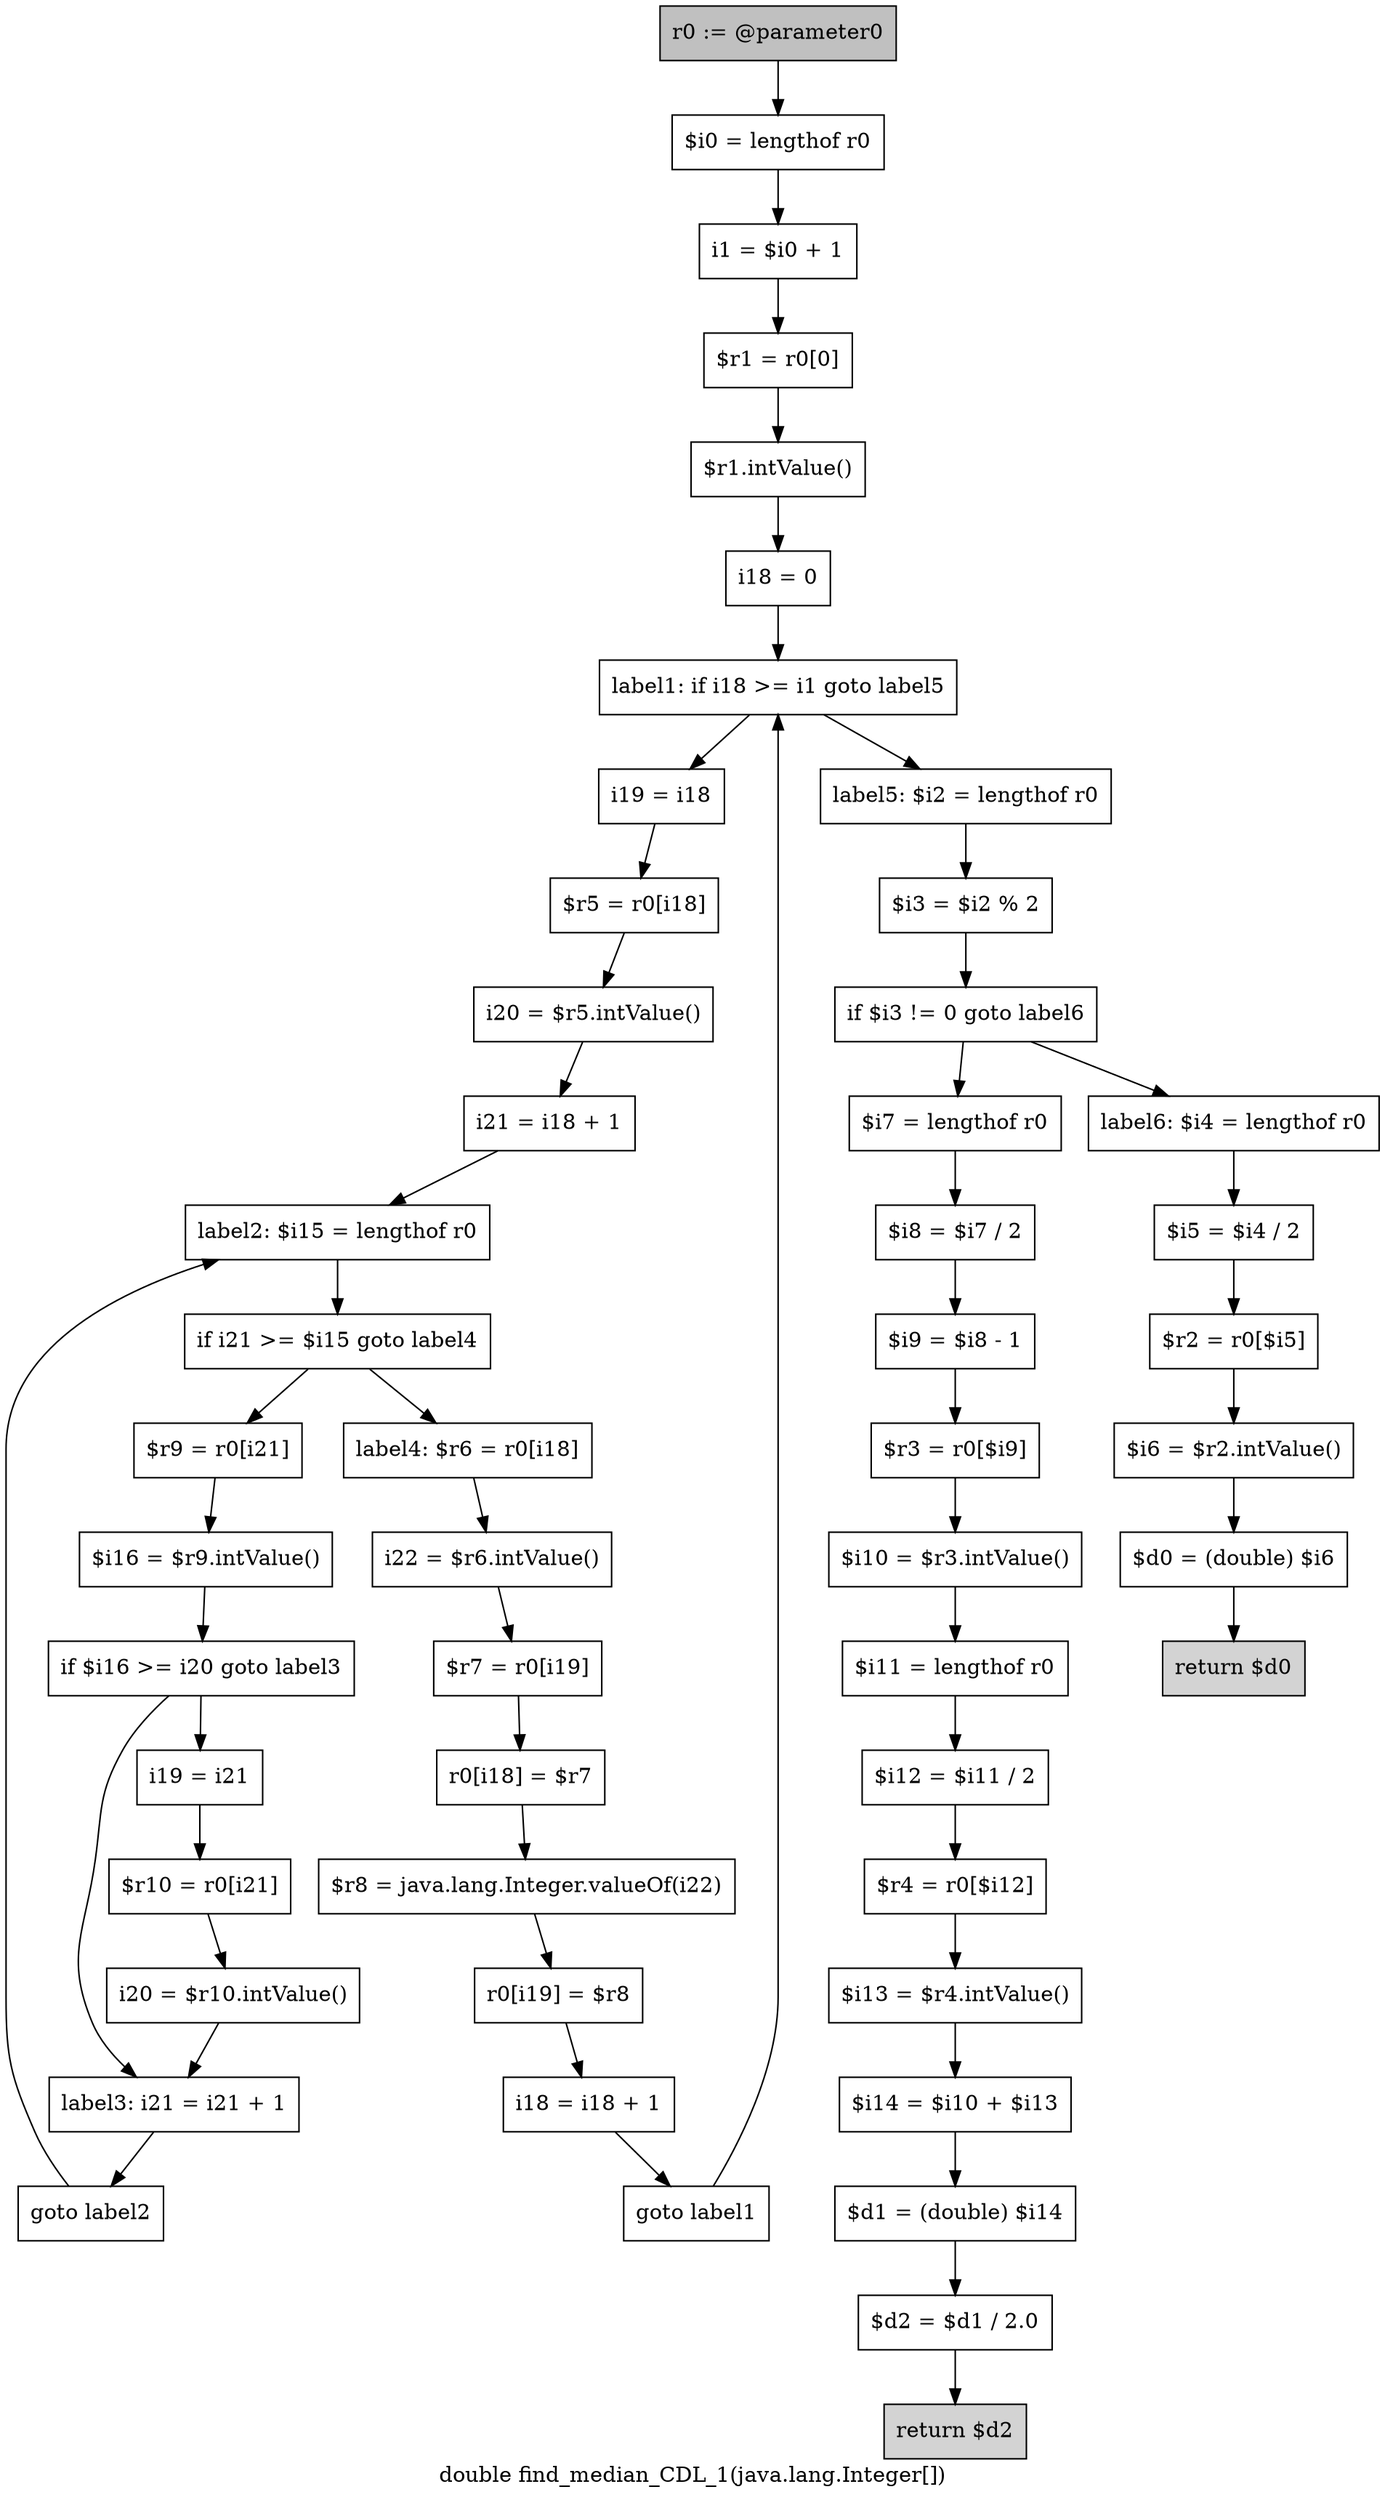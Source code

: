 digraph "double find_median_CDL_1(java.lang.Integer[])" {
    label="double find_median_CDL_1(java.lang.Integer[])";
    node [shape=box];
    "0" [style=filled,fillcolor=gray,label="r0 := @parameter0",];
    "1" [label="$i0 = lengthof r0",];
    "0"->"1";
    "2" [label="i1 = $i0 + 1",];
    "1"->"2";
    "3" [label="$r1 = r0[0]",];
    "2"->"3";
    "4" [label="$r1.intValue()",];
    "3"->"4";
    "5" [label="i18 = 0",];
    "4"->"5";
    "6" [label="label1: if i18 >= i1 goto label5",];
    "5"->"6";
    "7" [label="i19 = i18",];
    "6"->"7";
    "29" [label="label5: $i2 = lengthof r0",];
    "6"->"29";
    "8" [label="$r5 = r0[i18]",];
    "7"->"8";
    "9" [label="i20 = $r5.intValue()",];
    "8"->"9";
    "10" [label="i21 = i18 + 1",];
    "9"->"10";
    "11" [label="label2: $i15 = lengthof r0",];
    "10"->"11";
    "12" [label="if i21 >= $i15 goto label4",];
    "11"->"12";
    "13" [label="$r9 = r0[i21]",];
    "12"->"13";
    "21" [label="label4: $r6 = r0[i18]",];
    "12"->"21";
    "14" [label="$i16 = $r9.intValue()",];
    "13"->"14";
    "15" [label="if $i16 >= i20 goto label3",];
    "14"->"15";
    "16" [label="i19 = i21",];
    "15"->"16";
    "19" [label="label3: i21 = i21 + 1",];
    "15"->"19";
    "17" [label="$r10 = r0[i21]",];
    "16"->"17";
    "18" [label="i20 = $r10.intValue()",];
    "17"->"18";
    "18"->"19";
    "20" [label="goto label2",];
    "19"->"20";
    "20"->"11";
    "22" [label="i22 = $r6.intValue()",];
    "21"->"22";
    "23" [label="$r7 = r0[i19]",];
    "22"->"23";
    "24" [label="r0[i18] = $r7",];
    "23"->"24";
    "25" [label="$r8 = java.lang.Integer.valueOf(i22)",];
    "24"->"25";
    "26" [label="r0[i19] = $r8",];
    "25"->"26";
    "27" [label="i18 = i18 + 1",];
    "26"->"27";
    "28" [label="goto label1",];
    "27"->"28";
    "28"->"6";
    "30" [label="$i3 = $i2 % 2",];
    "29"->"30";
    "31" [label="if $i3 != 0 goto label6",];
    "30"->"31";
    "32" [label="$i7 = lengthof r0",];
    "31"->"32";
    "45" [label="label6: $i4 = lengthof r0",];
    "31"->"45";
    "33" [label="$i8 = $i7 / 2",];
    "32"->"33";
    "34" [label="$i9 = $i8 - 1",];
    "33"->"34";
    "35" [label="$r3 = r0[$i9]",];
    "34"->"35";
    "36" [label="$i10 = $r3.intValue()",];
    "35"->"36";
    "37" [label="$i11 = lengthof r0",];
    "36"->"37";
    "38" [label="$i12 = $i11 / 2",];
    "37"->"38";
    "39" [label="$r4 = r0[$i12]",];
    "38"->"39";
    "40" [label="$i13 = $r4.intValue()",];
    "39"->"40";
    "41" [label="$i14 = $i10 + $i13",];
    "40"->"41";
    "42" [label="$d1 = (double) $i14",];
    "41"->"42";
    "43" [label="$d2 = $d1 / 2.0",];
    "42"->"43";
    "44" [style=filled,fillcolor=lightgray,label="return $d2",];
    "43"->"44";
    "46" [label="$i5 = $i4 / 2",];
    "45"->"46";
    "47" [label="$r2 = r0[$i5]",];
    "46"->"47";
    "48" [label="$i6 = $r2.intValue()",];
    "47"->"48";
    "49" [label="$d0 = (double) $i6",];
    "48"->"49";
    "50" [style=filled,fillcolor=lightgray,label="return $d0",];
    "49"->"50";
}
